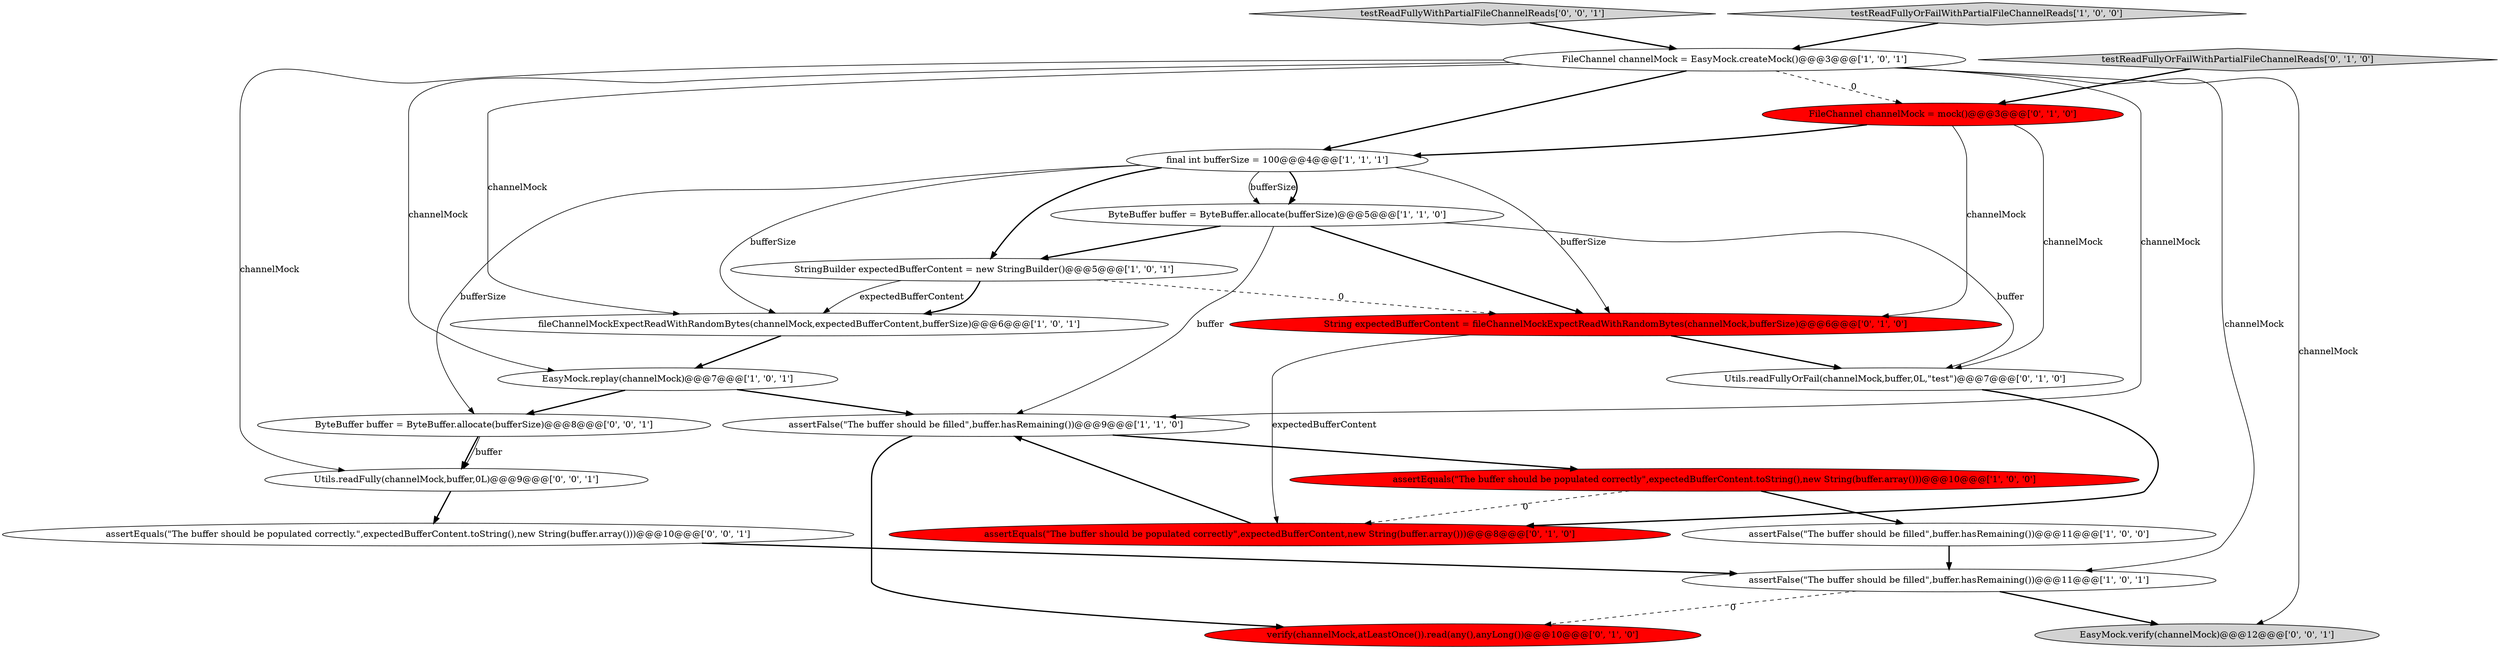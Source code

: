 digraph {
0 [style = filled, label = "assertFalse(\"The buffer should be filled\",buffer.hasRemaining())@@@11@@@['1', '0', '0']", fillcolor = white, shape = ellipse image = "AAA0AAABBB1BBB"];
21 [style = filled, label = "assertEquals(\"The buffer should be populated correctly.\",expectedBufferContent.toString(),new String(buffer.array()))@@@10@@@['0', '0', '1']", fillcolor = white, shape = ellipse image = "AAA0AAABBB3BBB"];
14 [style = filled, label = "testReadFullyOrFailWithPartialFileChannelReads['0', '1', '0']", fillcolor = lightgray, shape = diamond image = "AAA0AAABBB2BBB"];
7 [style = filled, label = "EasyMock.replay(channelMock)@@@7@@@['1', '0', '1']", fillcolor = white, shape = ellipse image = "AAA0AAABBB1BBB"];
13 [style = filled, label = "verify(channelMock,atLeastOnce()).read(any(),anyLong())@@@10@@@['0', '1', '0']", fillcolor = red, shape = ellipse image = "AAA1AAABBB2BBB"];
5 [style = filled, label = "ByteBuffer buffer = ByteBuffer.allocate(bufferSize)@@@5@@@['1', '1', '0']", fillcolor = white, shape = ellipse image = "AAA0AAABBB1BBB"];
9 [style = filled, label = "final int bufferSize = 100@@@4@@@['1', '1', '1']", fillcolor = white, shape = ellipse image = "AAA0AAABBB1BBB"];
6 [style = filled, label = "StringBuilder expectedBufferContent = new StringBuilder()@@@5@@@['1', '0', '1']", fillcolor = white, shape = ellipse image = "AAA0AAABBB1BBB"];
20 [style = filled, label = "EasyMock.verify(channelMock)@@@12@@@['0', '0', '1']", fillcolor = lightgray, shape = ellipse image = "AAA0AAABBB3BBB"];
8 [style = filled, label = "fileChannelMockExpectReadWithRandomBytes(channelMock,expectedBufferContent,bufferSize)@@@6@@@['1', '0', '1']", fillcolor = white, shape = ellipse image = "AAA0AAABBB1BBB"];
2 [style = filled, label = "assertFalse(\"The buffer should be filled\",buffer.hasRemaining())@@@11@@@['1', '0', '1']", fillcolor = white, shape = ellipse image = "AAA0AAABBB1BBB"];
4 [style = filled, label = "FileChannel channelMock = EasyMock.createMock()@@@3@@@['1', '0', '1']", fillcolor = white, shape = ellipse image = "AAA0AAABBB1BBB"];
18 [style = filled, label = "testReadFullyWithPartialFileChannelReads['0', '0', '1']", fillcolor = lightgray, shape = diamond image = "AAA0AAABBB3BBB"];
12 [style = filled, label = "assertEquals(\"The buffer should be populated correctly\",expectedBufferContent,new String(buffer.array()))@@@8@@@['0', '1', '0']", fillcolor = red, shape = ellipse image = "AAA1AAABBB2BBB"];
19 [style = filled, label = "ByteBuffer buffer = ByteBuffer.allocate(bufferSize)@@@8@@@['0', '0', '1']", fillcolor = white, shape = ellipse image = "AAA0AAABBB3BBB"];
15 [style = filled, label = "Utils.readFullyOrFail(channelMock,buffer,0L,\"test\")@@@7@@@['0', '1', '0']", fillcolor = white, shape = ellipse image = "AAA0AAABBB2BBB"];
3 [style = filled, label = "assertFalse(\"The buffer should be filled\",buffer.hasRemaining())@@@9@@@['1', '1', '0']", fillcolor = white, shape = ellipse image = "AAA0AAABBB1BBB"];
11 [style = filled, label = "FileChannel channelMock = mock()@@@3@@@['0', '1', '0']", fillcolor = red, shape = ellipse image = "AAA1AAABBB2BBB"];
16 [style = filled, label = "String expectedBufferContent = fileChannelMockExpectReadWithRandomBytes(channelMock,bufferSize)@@@6@@@['0', '1', '0']", fillcolor = red, shape = ellipse image = "AAA1AAABBB2BBB"];
17 [style = filled, label = "Utils.readFully(channelMock,buffer,0L)@@@9@@@['0', '0', '1']", fillcolor = white, shape = ellipse image = "AAA0AAABBB3BBB"];
1 [style = filled, label = "testReadFullyOrFailWithPartialFileChannelReads['1', '0', '0']", fillcolor = lightgray, shape = diamond image = "AAA0AAABBB1BBB"];
10 [style = filled, label = "assertEquals(\"The buffer should be populated correctly\",expectedBufferContent.toString(),new String(buffer.array()))@@@10@@@['1', '0', '0']", fillcolor = red, shape = ellipse image = "AAA1AAABBB1BBB"];
5->15 [style = solid, label="buffer"];
4->9 [style = bold, label=""];
16->15 [style = bold, label=""];
4->2 [style = solid, label="channelMock"];
6->8 [style = solid, label="expectedBufferContent"];
1->4 [style = bold, label=""];
2->20 [style = bold, label=""];
4->8 [style = solid, label="channelMock"];
4->7 [style = solid, label="channelMock"];
4->20 [style = solid, label="channelMock"];
9->5 [style = solid, label="bufferSize"];
0->2 [style = bold, label=""];
10->12 [style = dashed, label="0"];
9->19 [style = solid, label="bufferSize"];
19->17 [style = bold, label=""];
11->9 [style = bold, label=""];
7->3 [style = bold, label=""];
8->7 [style = bold, label=""];
9->6 [style = bold, label=""];
21->2 [style = bold, label=""];
5->16 [style = bold, label=""];
3->10 [style = bold, label=""];
6->16 [style = dashed, label="0"];
4->3 [style = solid, label="channelMock"];
5->6 [style = bold, label=""];
18->4 [style = bold, label=""];
9->16 [style = solid, label="bufferSize"];
2->13 [style = dashed, label="0"];
11->16 [style = solid, label="channelMock"];
10->0 [style = bold, label=""];
6->8 [style = bold, label=""];
16->12 [style = solid, label="expectedBufferContent"];
9->5 [style = bold, label=""];
3->13 [style = bold, label=""];
9->8 [style = solid, label="bufferSize"];
15->12 [style = bold, label=""];
12->3 [style = bold, label=""];
4->17 [style = solid, label="channelMock"];
11->15 [style = solid, label="channelMock"];
4->11 [style = dashed, label="0"];
14->11 [style = bold, label=""];
7->19 [style = bold, label=""];
17->21 [style = bold, label=""];
5->3 [style = solid, label="buffer"];
19->17 [style = solid, label="buffer"];
}

